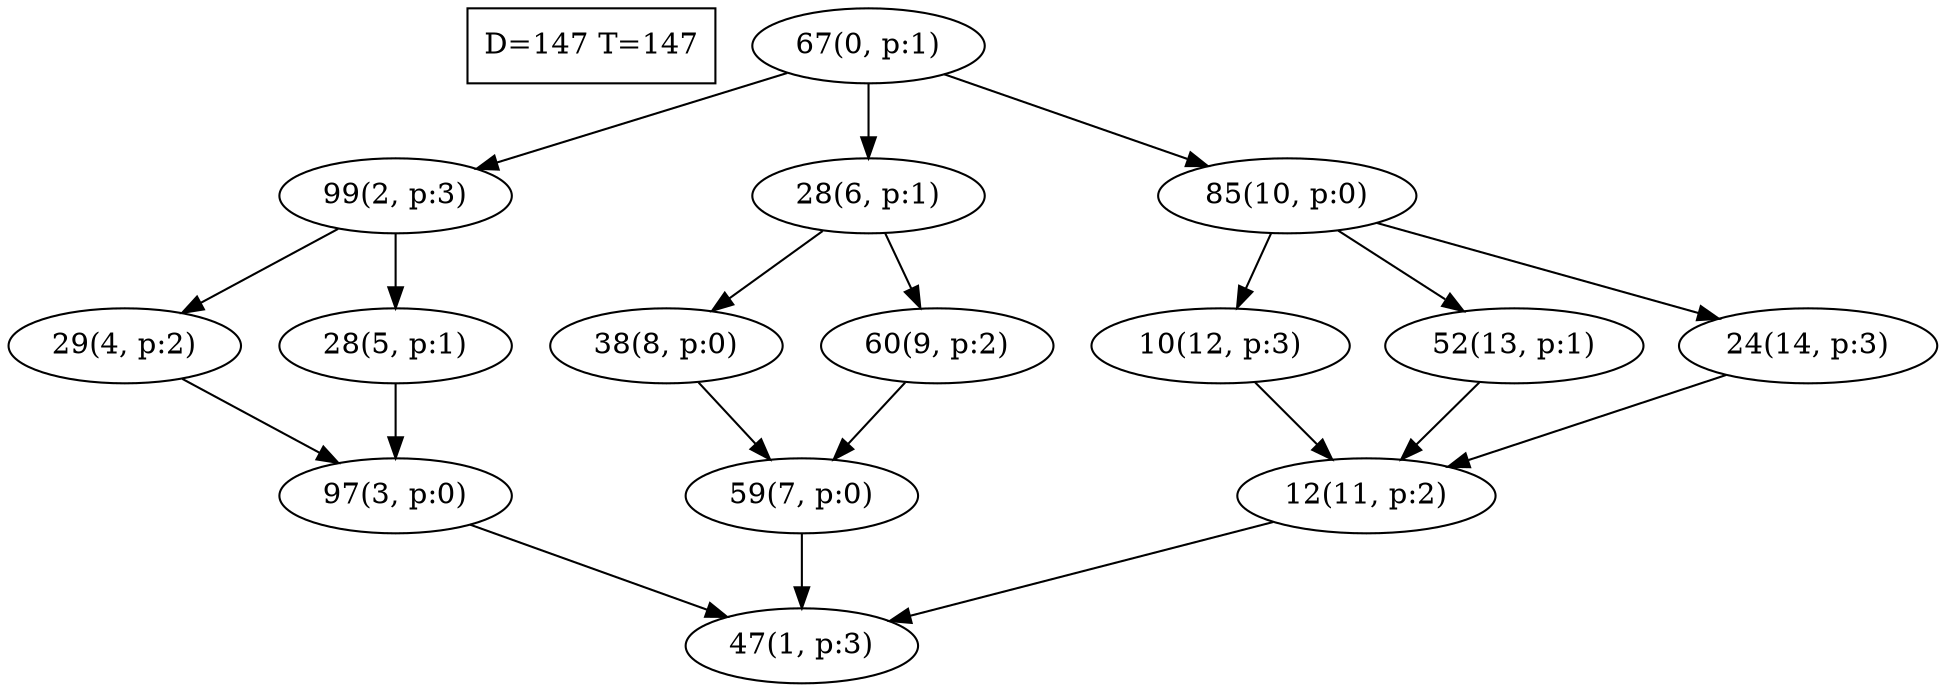 digraph Task {
i [shape=box, label="D=147 T=147"]; 
0 [label="67(0, p:1)"];
1 [label="47(1, p:3)"];
2 [label="99(2, p:3)"];
3 [label="97(3, p:0)"];
4 [label="29(4, p:2)"];
5 [label="28(5, p:1)"];
6 [label="28(6, p:1)"];
7 [label="59(7, p:0)"];
8 [label="38(8, p:0)"];
9 [label="60(9, p:2)"];
10 [label="85(10, p:0)"];
11 [label="12(11, p:2)"];
12 [label="10(12, p:3)"];
13 [label="52(13, p:1)"];
14 [label="24(14, p:3)"];
0 -> 2;
0 -> 6;
0 -> 10;
2 -> 4;
2 -> 5;
3 -> 1;
4 -> 3;
5 -> 3;
6 -> 8;
6 -> 9;
7 -> 1;
8 -> 7;
9 -> 7;
10 -> 12;
10 -> 13;
10 -> 14;
11 -> 1;
12 -> 11;
13 -> 11;
14 -> 11;
}